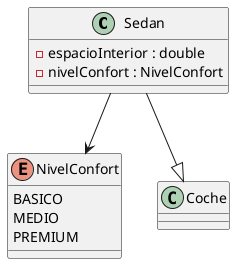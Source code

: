 @startuml Sedan
class Sedan {
-espacioInterior : double
-nivelConfort : NivelConfort
}

enum NivelConfort {
  BASICO
  MEDIO
  PREMIUM
}

Sedan --|> Coche
Sedan --> NivelConfort

@enduml